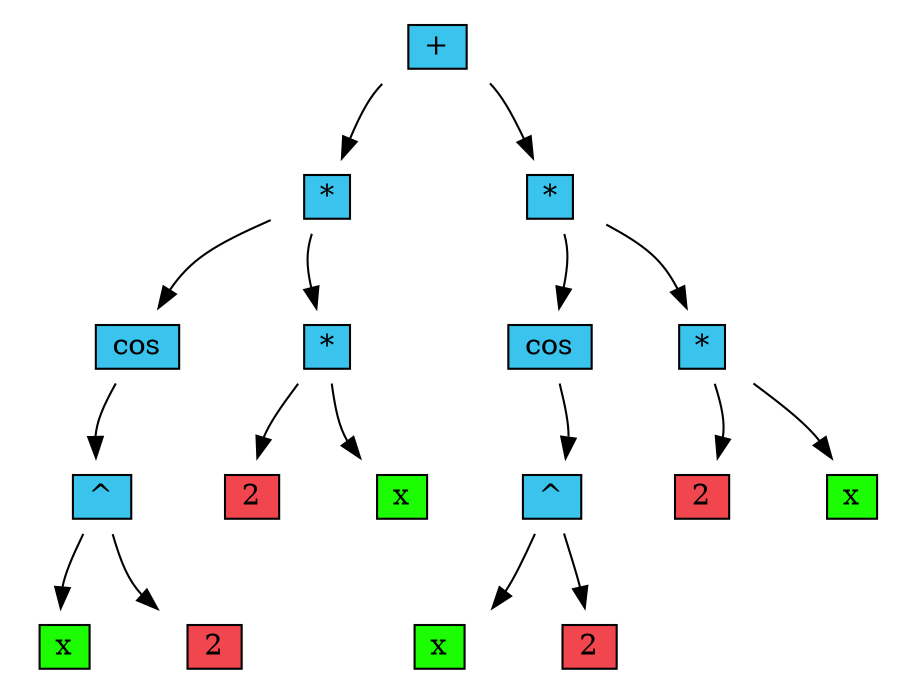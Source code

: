 digraph {
    rankdir = VR
    graph [splines = curved];
    bgcolor = "white";
    node [shape = "plaintext", style = "solid"];

                    node_0x604000000950
                    [
                        label=
                        <
                        <table border="0" cellborder="1" cellspacing="0">
                            <tr><td colspan="2" bgcolor = "#39c3ed">
 + </td>
                            </tr>
                        </table>
                        >
                    ]
                    

                    node_0x604000000910
                    [
                        label=
                        <
                        <table border="0" cellborder="1" cellspacing="0">
                            <tr><td colspan="2" bgcolor = "#39c3ed">
 * </td>
                            </tr>
                        </table>
                        >
                    ]
                    
                    node_0x604000000950 -> node_0x604000000910;

                    node_0x6040000008d0
                    [
                        label=
                        <
                        <table border="0" cellborder="1" cellspacing="0">
                            <tr><td colspan="2" bgcolor = "#39c3ed">
 cos </td>
                            </tr>
                        </table>
                        >
                    ]
                    
                    node_0x604000000910 -> node_0x6040000008d0;

                    node_0x604000000810
                    [
                        label=
                        <
                        <table border="0" cellborder="1" cellspacing="0">
                            <tr><td colspan="2" bgcolor = "#39c3ed">
 ^ </td>
                            </tr>
                        </table>
                        >
                    ]
                    
                    node_0x6040000008d0 -> node_0x604000000810;

                    node_0x604000000850
                    [
                        label=
                        <
                        <table border="0" cellborder="1" cellspacing="0">
                            <tr><td colspan="2" bgcolor = "#1cfc03">
 x </td>
                            </tr>
                        </table>
                        >
                    ]
                    
                    node_0x604000000810 -> node_0x604000000850;

                    node_0x604000000890
                    [
                        label=
                        <
                        <table border="0" cellborder="1" cellspacing="0">
                            <tr><td colspan="2" bgcolor = "#f2464f">
 2 </td>
                            </tr>
                        </table>
                        >
                    ]
                    
                    node_0x604000000810 -> node_0x604000000890;

                    node_0x6040000007d0
                    [
                        label=
                        <
                        <table border="0" cellborder="1" cellspacing="0">
                            <tr><td colspan="2" bgcolor = "#39c3ed">
 * </td>
                            </tr>
                        </table>
                        >
                    ]
                    
                    node_0x604000000910 -> node_0x6040000007d0;

                    node_0x604000000750
                    [
                        label=
                        <
                        <table border="0" cellborder="1" cellspacing="0">
                            <tr><td colspan="2" bgcolor = "#f2464f">
 2 </td>
                            </tr>
                        </table>
                        >
                    ]
                    
                    node_0x6040000007d0 -> node_0x604000000750;

                    node_0x604000000710
                    [
                        label=
                        <
                        <table border="0" cellborder="1" cellspacing="0">
                            <tr><td colspan="2" bgcolor = "#1cfc03">
 x </td>
                            </tr>
                        </table>
                        >
                    ]
                    
                    node_0x6040000007d0 -> node_0x604000000710;

                    node_0x604000000590
                    [
                        label=
                        <
                        <table border="0" cellborder="1" cellspacing="0">
                            <tr><td colspan="2" bgcolor = "#39c3ed">
 * </td>
                            </tr>
                        </table>
                        >
                    ]
                    
                    node_0x604000000950 -> node_0x604000000590;

                    node_0x604000000550
                    [
                        label=
                        <
                        <table border="0" cellborder="1" cellspacing="0">
                            <tr><td colspan="2" bgcolor = "#39c3ed">
 cos </td>
                            </tr>
                        </table>
                        >
                    ]
                    
                    node_0x604000000590 -> node_0x604000000550;

                    node_0x604000000490
                    [
                        label=
                        <
                        <table border="0" cellborder="1" cellspacing="0">
                            <tr><td colspan="2" bgcolor = "#39c3ed">
 ^ </td>
                            </tr>
                        </table>
                        >
                    ]
                    
                    node_0x604000000550 -> node_0x604000000490;

                    node_0x6040000004d0
                    [
                        label=
                        <
                        <table border="0" cellborder="1" cellspacing="0">
                            <tr><td colspan="2" bgcolor = "#1cfc03">
 x </td>
                            </tr>
                        </table>
                        >
                    ]
                    
                    node_0x604000000490 -> node_0x6040000004d0;

                    node_0x604000000510
                    [
                        label=
                        <
                        <table border="0" cellborder="1" cellspacing="0">
                            <tr><td colspan="2" bgcolor = "#f2464f">
 2 </td>
                            </tr>
                        </table>
                        >
                    ]
                    
                    node_0x604000000490 -> node_0x604000000510;

                    node_0x604000000450
                    [
                        label=
                        <
                        <table border="0" cellborder="1" cellspacing="0">
                            <tr><td colspan="2" bgcolor = "#39c3ed">
 * </td>
                            </tr>
                        </table>
                        >
                    ]
                    
                    node_0x604000000590 -> node_0x604000000450;

                    node_0x6040000003d0
                    [
                        label=
                        <
                        <table border="0" cellborder="1" cellspacing="0">
                            <tr><td colspan="2" bgcolor = "#f2464f">
 2 </td>
                            </tr>
                        </table>
                        >
                    ]
                    
                    node_0x604000000450 -> node_0x6040000003d0;

                    node_0x604000000390
                    [
                        label=
                        <
                        <table border="0" cellborder="1" cellspacing="0">
                            <tr><td colspan="2" bgcolor = "#1cfc03">
 x </td>
                            </tr>
                        </table>
                        >
                    ]
                    
                    node_0x604000000450 -> node_0x604000000390;
}
